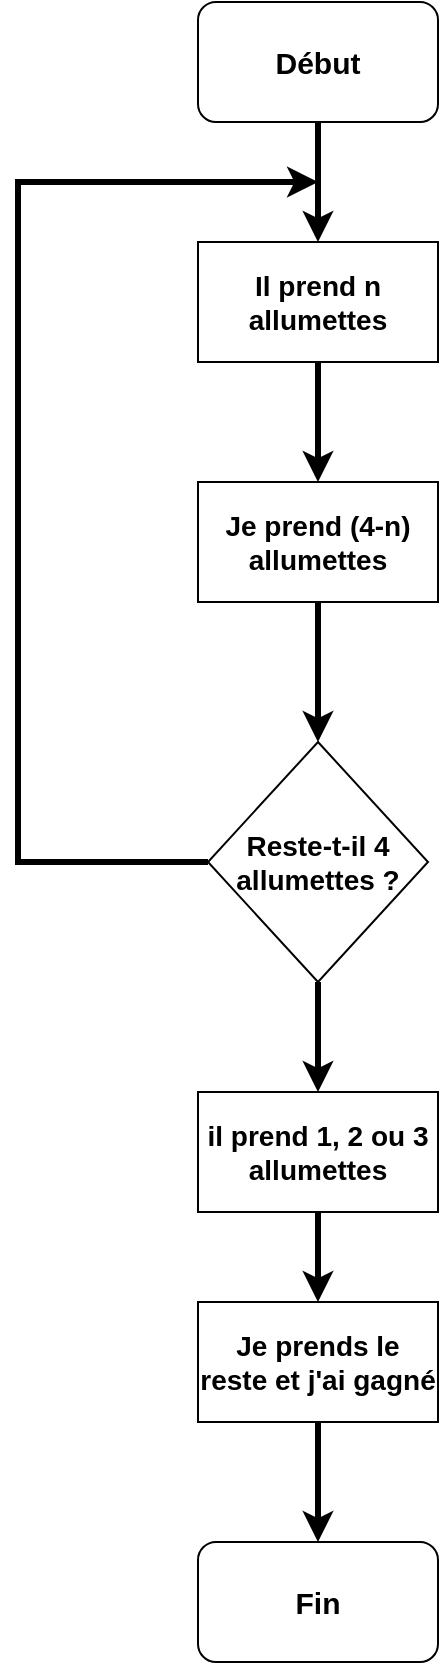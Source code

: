 <mxfile version="20.3.0" type="device"><diagram id="Pmp6W5cyUWQhUPDV-Us0" name="Page-1"><mxGraphModel dx="1102" dy="685" grid="1" gridSize="10" guides="1" tooltips="1" connect="1" arrows="1" fold="1" page="1" pageScale="1" pageWidth="827" pageHeight="1169" math="0" shadow="0"><root><mxCell id="0"/><mxCell id="1" parent="0"/><mxCell id="rjXYD6khCnrisj4lNP9w-1" value="&lt;font style=&quot;font-size: 15px;&quot;&gt;&lt;b&gt;Début&lt;/b&gt;&lt;/font&gt;" style="rounded=1;whiteSpace=wrap;html=1;" parent="1" vertex="1"><mxGeometry x="320" y="40" width="120" height="60" as="geometry"/></mxCell><mxCell id="P9iMnouKiLnKvf9u-UnN-1" value="&lt;font style=&quot;font-size: 14px;&quot;&gt;&lt;b&gt;Il prend n allumettes&lt;/b&gt;&lt;/font&gt;" style="rounded=0;whiteSpace=wrap;html=1;" vertex="1" parent="1"><mxGeometry x="320" y="160" width="120" height="60" as="geometry"/></mxCell><mxCell id="P9iMnouKiLnKvf9u-UnN-2" value="&lt;font style=&quot;font-size: 14px;&quot;&gt;&lt;b&gt;Je prend (4-n) allumettes&lt;/b&gt;&lt;/font&gt;" style="rounded=0;whiteSpace=wrap;html=1;" vertex="1" parent="1"><mxGeometry x="320" y="280" width="120" height="60" as="geometry"/></mxCell><mxCell id="P9iMnouKiLnKvf9u-UnN-3" value="&lt;b&gt;Reste-t-il 4 allumettes ?&lt;/b&gt;" style="rhombus;whiteSpace=wrap;html=1;fontSize=14;" vertex="1" parent="1"><mxGeometry x="325" y="410" width="110" height="120" as="geometry"/></mxCell><mxCell id="P9iMnouKiLnKvf9u-UnN-4" value="&lt;font style=&quot;font-size: 14px;&quot;&gt;&lt;b&gt;il prend 1, 2 ou 3 allumettes&lt;br&gt;&lt;/b&gt;&lt;/font&gt;" style="rounded=0;whiteSpace=wrap;html=1;" vertex="1" parent="1"><mxGeometry x="320" y="585" width="120" height="60" as="geometry"/></mxCell><mxCell id="P9iMnouKiLnKvf9u-UnN-5" value="&lt;font style=&quot;font-size: 14px;&quot;&gt;&lt;b&gt;Je prends le reste et j'ai gagné&lt;br&gt;&lt;/b&gt;&lt;/font&gt;" style="rounded=0;whiteSpace=wrap;html=1;" vertex="1" parent="1"><mxGeometry x="320" y="690" width="120" height="60" as="geometry"/></mxCell><mxCell id="P9iMnouKiLnKvf9u-UnN-6" value="&lt;font style=&quot;font-size: 15px;&quot;&gt;&lt;b&gt;Fin&lt;/b&gt;&lt;/font&gt;" style="rounded=1;whiteSpace=wrap;html=1;" vertex="1" parent="1"><mxGeometry x="320" y="810" width="120" height="60" as="geometry"/></mxCell><mxCell id="P9iMnouKiLnKvf9u-UnN-7" value="" style="endArrow=classic;html=1;rounded=0;fontSize=14;exitX=0.5;exitY=1;exitDx=0;exitDy=0;strokeWidth=3;" edge="1" parent="1" source="rjXYD6khCnrisj4lNP9w-1" target="P9iMnouKiLnKvf9u-UnN-1"><mxGeometry width="50" height="50" relative="1" as="geometry"><mxPoint x="390" y="370" as="sourcePoint"/><mxPoint x="440" y="320" as="targetPoint"/></mxGeometry></mxCell><mxCell id="P9iMnouKiLnKvf9u-UnN-8" value="" style="endArrow=classic;html=1;rounded=0;fontSize=14;exitX=0.5;exitY=1;exitDx=0;exitDy=0;strokeWidth=3;entryX=0.5;entryY=0;entryDx=0;entryDy=0;" edge="1" parent="1" source="P9iMnouKiLnKvf9u-UnN-1" target="P9iMnouKiLnKvf9u-UnN-2"><mxGeometry width="50" height="50" relative="1" as="geometry"><mxPoint x="390" y="110" as="sourcePoint"/><mxPoint x="390" y="170" as="targetPoint"/></mxGeometry></mxCell><mxCell id="P9iMnouKiLnKvf9u-UnN-9" value="" style="endArrow=classic;html=1;rounded=0;fontSize=14;exitX=0.5;exitY=1;exitDx=0;exitDy=0;strokeWidth=3;entryX=0.5;entryY=0;entryDx=0;entryDy=0;" edge="1" parent="1" source="P9iMnouKiLnKvf9u-UnN-2" target="P9iMnouKiLnKvf9u-UnN-3"><mxGeometry width="50" height="50" relative="1" as="geometry"><mxPoint x="390" y="230" as="sourcePoint"/><mxPoint x="390" y="290" as="targetPoint"/></mxGeometry></mxCell><mxCell id="P9iMnouKiLnKvf9u-UnN-10" value="" style="endArrow=classic;html=1;rounded=0;fontSize=14;exitX=0.5;exitY=1;exitDx=0;exitDy=0;strokeWidth=3;entryX=0.5;entryY=0;entryDx=0;entryDy=0;" edge="1" parent="1" source="P9iMnouKiLnKvf9u-UnN-3" target="P9iMnouKiLnKvf9u-UnN-4"><mxGeometry width="50" height="50" relative="1" as="geometry"><mxPoint x="390" y="350" as="sourcePoint"/><mxPoint x="380" y="570" as="targetPoint"/></mxGeometry></mxCell><mxCell id="P9iMnouKiLnKvf9u-UnN-11" value="" style="endArrow=classic;html=1;rounded=0;fontSize=14;exitX=0.5;exitY=1;exitDx=0;exitDy=0;strokeWidth=3;entryX=0.5;entryY=0;entryDx=0;entryDy=0;" edge="1" parent="1" source="P9iMnouKiLnKvf9u-UnN-4" target="P9iMnouKiLnKvf9u-UnN-5"><mxGeometry width="50" height="50" relative="1" as="geometry"><mxPoint x="390" y="540" as="sourcePoint"/><mxPoint x="390" y="595" as="targetPoint"/></mxGeometry></mxCell><mxCell id="P9iMnouKiLnKvf9u-UnN-12" value="" style="endArrow=classic;html=1;rounded=0;fontSize=14;exitX=0.5;exitY=1;exitDx=0;exitDy=0;strokeWidth=3;entryX=0.5;entryY=0;entryDx=0;entryDy=0;" edge="1" parent="1" source="P9iMnouKiLnKvf9u-UnN-5" target="P9iMnouKiLnKvf9u-UnN-6"><mxGeometry width="50" height="50" relative="1" as="geometry"><mxPoint x="390" y="655" as="sourcePoint"/><mxPoint x="392" y="700" as="targetPoint"/></mxGeometry></mxCell><mxCell id="P9iMnouKiLnKvf9u-UnN-13" value="" style="endArrow=classic;html=1;rounded=0;strokeWidth=3;fontSize=14;exitX=0;exitY=0.5;exitDx=0;exitDy=0;" edge="1" parent="1" source="P9iMnouKiLnKvf9u-UnN-3"><mxGeometry width="50" height="50" relative="1" as="geometry"><mxPoint x="390" y="320" as="sourcePoint"/><mxPoint x="380" y="130" as="targetPoint"/><Array as="points"><mxPoint x="230" y="470"/><mxPoint x="230" y="130"/></Array></mxGeometry></mxCell></root></mxGraphModel></diagram></mxfile>